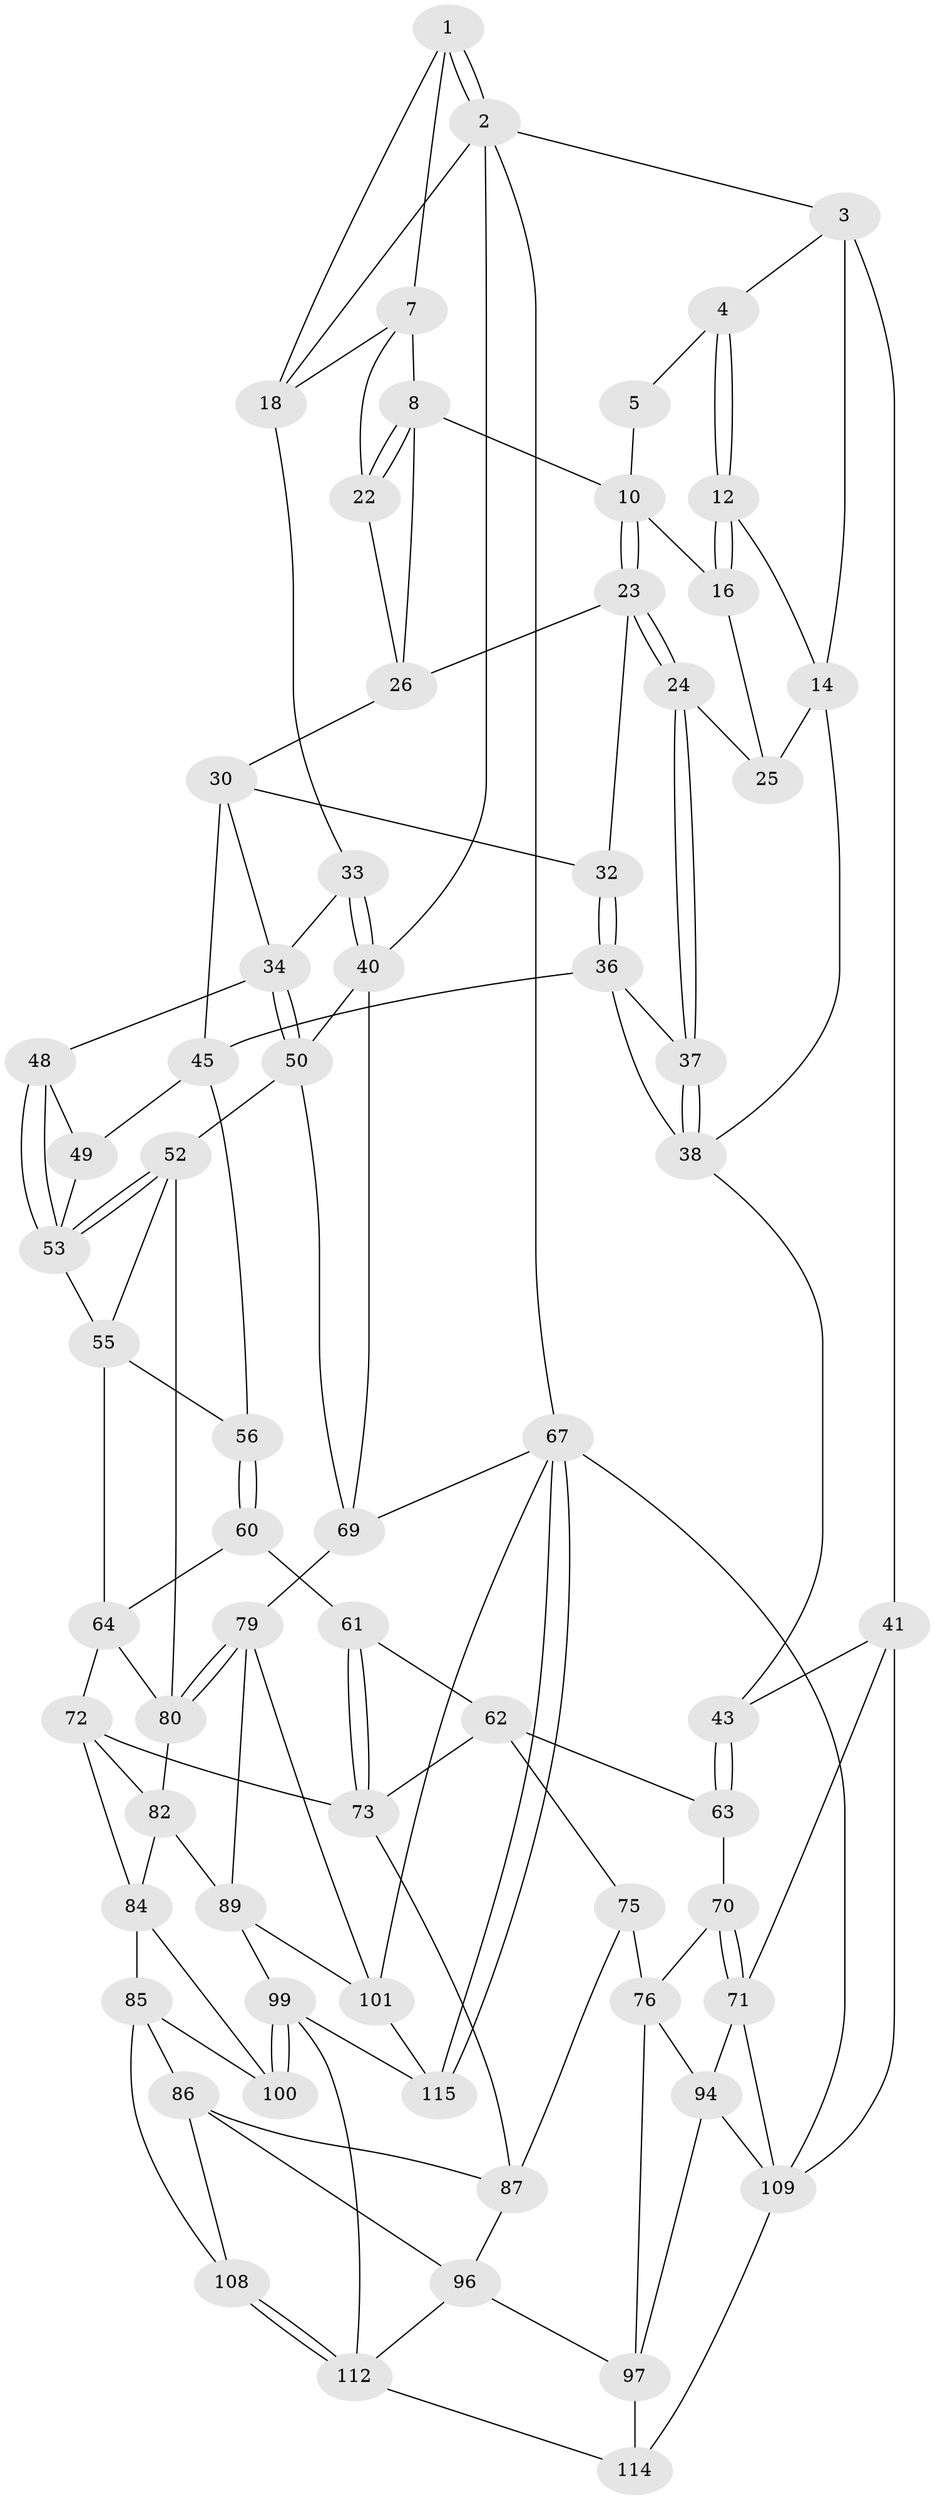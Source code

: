// Generated by graph-tools (version 1.1) at 2025/52/02/27/25 19:52:44]
// undirected, 67 vertices, 144 edges
graph export_dot {
graph [start="1"]
  node [color=gray90,style=filled];
  1 [pos="+0.7834283559832312+0",super="+6"];
  2 [pos="+1+0",super="+19"];
  3 [pos="+0.14410481535498712+0",super="+15"];
  4 [pos="+0.38480351558793613+0"];
  5 [pos="+0.5136156881812347+0"];
  7 [pos="+0.7670443900602328+0.041725405218364126",super="+21"];
  8 [pos="+0.674167431460064+0.14296663690640307",super="+9"];
  10 [pos="+0.5954151244888335+0.14034544895985973",super="+11"];
  12 [pos="+0.37939652466431784+0",super="+13"];
  14 [pos="+0.19167822054899158+0.23011966647366353",super="+29"];
  16 [pos="+0.4122283115064505+0.14587504785856759",super="+17"];
  18 [pos="+0.8835423160888264+0.11279334329814245",super="+20"];
  22 [pos="+0.7505293621907864+0.2510096793181694"];
  23 [pos="+0.5388399071443409+0.22251514423693308",super="+27"];
  24 [pos="+0.42601472357280545+0.26115093939506656"];
  25 [pos="+0.395332127875185+0.24369563152289908"];
  26 [pos="+0.6416337646322539+0.27804470892133337",super="+28"];
  30 [pos="+0.6877817927643607+0.38264055594782326",super="+31"];
  32 [pos="+0.6060056122067089+0.30216210775604496"];
  33 [pos="+0.8544493634462214+0.32947559964981976"];
  34 [pos="+0.825649915858723+0.39626785515561685",super="+35"];
  36 [pos="+0.4725068565575665+0.352881039320319",super="+47"];
  37 [pos="+0.44014059636433184+0.2921694958309025"];
  38 [pos="+0.3398542390885568+0.4440073193483448",super="+39"];
  40 [pos="+1+0.22640587530295436",super="+57"];
  41 [pos="+0+0.35858357108080774",super="+42"];
  43 [pos="+0.28802935288837883+0.4676860289470939",super="+44"];
  45 [pos="+0.5737992419883149+0.40118669001847007",super="+46"];
  48 [pos="+0.6996057809627775+0.4062483782793234"];
  49 [pos="+0.6482134167741849+0.4522738002894847"];
  50 [pos="+0.8386345162901754+0.47779565067436086",super="+51"];
  52 [pos="+0.7646948044673152+0.5728587323456346",super="+58"];
  53 [pos="+0.6900869848715816+0.5035015366503933",super="+54"];
  55 [pos="+0.6164741867788117+0.5001013628447105",super="+59"];
  56 [pos="+0.5002903849997353+0.4578473871313894"];
  60 [pos="+0.4895756875208057+0.5014175635813698"];
  61 [pos="+0.4380369277032791+0.5416343218390333"];
  62 [pos="+0.37451330208496214+0.560610724417309",super="+74"];
  63 [pos="+0.28997853016619807+0.4849350093589953",super="+66"];
  64 [pos="+0.5952791573439711+0.6246970213960521",super="+65"];
  67 [pos="+1+1",super="+68"];
  69 [pos="+1+0.7685918932401029",super="+78"];
  70 [pos="+0.18571071310615975+0.6727836900666231"];
  71 [pos="+0+0.6887983835504324",super="+95"];
  72 [pos="+0.5681183178942929+0.6347833577377987",super="+83"];
  73 [pos="+0.4750282023312307+0.6855157048346711",super="+77"];
  75 [pos="+0.23566287457990295+0.6932749347788594"];
  76 [pos="+0.1895082881446885+0.6754733806196412",super="+93"];
  79 [pos="+0.8004728679897852+0.7569525044382653",super="+88"];
  80 [pos="+0.7862197571775154+0.7255628729633864",super="+81"];
  82 [pos="+0.6343099829786955+0.7416507542172648",super="+90"];
  84 [pos="+0.5846199100713391+0.7699511817634509",super="+91"];
  85 [pos="+0.44552207635735785+0.7967991285530214",super="+107"];
  86 [pos="+0.4385269082747076+0.7921651497247992",super="+105"];
  87 [pos="+0.4346886433092228+0.7873219709832586",super="+92"];
  89 [pos="+0.7814024977874681+0.7702358166939097",super="+98"];
  94 [pos="+0.1463682548386112+0.861019001418868",super="+104"];
  96 [pos="+0.2642651233910038+0.8906624540114165",super="+106"];
  97 [pos="+0.2596919909268356+0.8916592291447456",super="+103"];
  99 [pos="+0.644312031563047+0.9006887474653194",super="+111"];
  100 [pos="+0.6393971414967526+0.8782957994929482"];
  101 [pos="+0.8379958982614113+0.9430432716695419",super="+102"];
  108 [pos="+0.4798965943003565+1"];
  109 [pos="+0+1",super="+110"];
  112 [pos="+0.4814254162141513+1",super="+113"];
  114 [pos="+0.02261563699393869+1"];
  115 [pos="+0.7644630638630054+1"];
  1 -- 2;
  1 -- 2;
  1 -- 18;
  1 -- 7;
  2 -- 3;
  2 -- 67;
  2 -- 40;
  2 -- 18;
  3 -- 4;
  3 -- 41 [weight=2];
  3 -- 14;
  4 -- 5;
  4 -- 12;
  4 -- 12;
  5 -- 10;
  7 -- 8;
  7 -- 18;
  7 -- 22;
  8 -- 22;
  8 -- 22;
  8 -- 10;
  8 -- 26;
  10 -- 23;
  10 -- 23;
  10 -- 16;
  12 -- 16 [weight=2];
  12 -- 16;
  12 -- 14;
  14 -- 25;
  14 -- 38;
  16 -- 25;
  18 -- 33;
  22 -- 26;
  23 -- 24;
  23 -- 24;
  23 -- 32;
  23 -- 26;
  24 -- 25;
  24 -- 37;
  24 -- 37;
  26 -- 30;
  30 -- 34;
  30 -- 32;
  30 -- 45;
  32 -- 36;
  32 -- 36;
  33 -- 34;
  33 -- 40;
  33 -- 40;
  34 -- 50;
  34 -- 50;
  34 -- 48;
  36 -- 37;
  36 -- 38;
  36 -- 45;
  37 -- 38;
  37 -- 38;
  38 -- 43;
  40 -- 50;
  40 -- 69;
  41 -- 71;
  41 -- 109;
  41 -- 43;
  43 -- 63 [weight=2];
  43 -- 63;
  45 -- 49;
  45 -- 56;
  48 -- 49;
  48 -- 53;
  48 -- 53;
  49 -- 53;
  50 -- 52;
  50 -- 69;
  52 -- 53;
  52 -- 53;
  52 -- 80;
  52 -- 55;
  53 -- 55;
  55 -- 56;
  55 -- 64;
  56 -- 60;
  56 -- 60;
  60 -- 61;
  60 -- 64;
  61 -- 62;
  61 -- 73;
  61 -- 73;
  62 -- 63;
  62 -- 73;
  62 -- 75;
  63 -- 70;
  64 -- 72;
  64 -- 80;
  67 -- 115;
  67 -- 115;
  67 -- 109;
  67 -- 69;
  67 -- 101;
  69 -- 79;
  70 -- 71;
  70 -- 71;
  70 -- 76;
  71 -- 109;
  71 -- 94;
  72 -- 73;
  72 -- 82;
  72 -- 84;
  73 -- 87;
  75 -- 76;
  75 -- 87;
  76 -- 97;
  76 -- 94;
  79 -- 80;
  79 -- 80;
  79 -- 89;
  79 -- 101;
  80 -- 82;
  82 -- 89;
  82 -- 84;
  84 -- 85;
  84 -- 100;
  85 -- 86;
  85 -- 108;
  85 -- 100;
  86 -- 87;
  86 -- 108;
  86 -- 96;
  87 -- 96;
  89 -- 99;
  89 -- 101;
  94 -- 109;
  94 -- 97;
  96 -- 97;
  96 -- 112;
  97 -- 114;
  99 -- 100;
  99 -- 100;
  99 -- 112;
  99 -- 115;
  101 -- 115;
  108 -- 112;
  108 -- 112;
  109 -- 114;
  112 -- 114;
}
